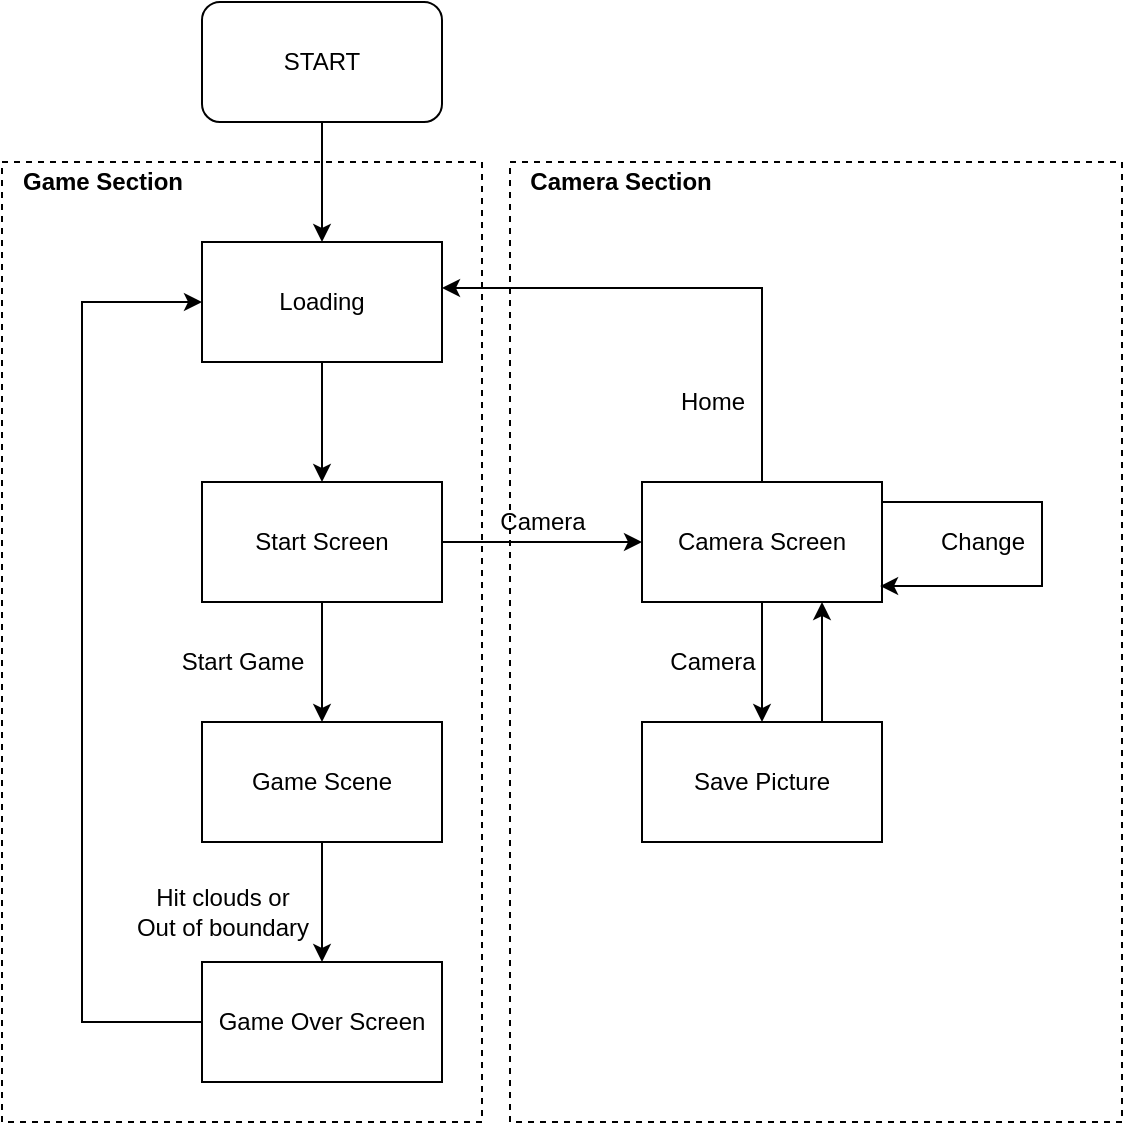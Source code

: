 <mxfile version="13.0.3" type="device"><diagram id="gfOHHKaIdix5ttbwMb0Y" name="ScreenFlow"><mxGraphModel dx="946" dy="614" grid="1" gridSize="10" guides="1" tooltips="1" connect="1" arrows="1" fold="1" page="1" pageScale="1" pageWidth="827" pageHeight="1169" math="0" shadow="0"><root><mxCell id="0"/><mxCell id="1" parent="0"/><mxCell id="quM0I20_FyevDqKixePM-7" style="edgeStyle=orthogonalEdgeStyle;rounded=0;orthogonalLoop=1;jettySize=auto;html=1;entryX=0.5;entryY=0;entryDx=0;entryDy=0;" edge="1" parent="1" source="quM0I20_FyevDqKixePM-1" target="quM0I20_FyevDqKixePM-3"><mxGeometry relative="1" as="geometry"/></mxCell><mxCell id="quM0I20_FyevDqKixePM-12" style="edgeStyle=orthogonalEdgeStyle;rounded=0;orthogonalLoop=1;jettySize=auto;html=1;entryX=0;entryY=0.5;entryDx=0;entryDy=0;exitX=1;exitY=0.5;exitDx=0;exitDy=0;" edge="1" parent="1" source="quM0I20_FyevDqKixePM-3" target="quM0I20_FyevDqKixePM-11"><mxGeometry relative="1" as="geometry"><Array as="points"><mxPoint x="410" y="310"/><mxPoint x="410" y="310"/></Array></mxGeometry></mxCell><mxCell id="quM0I20_FyevDqKixePM-1" value="Loading" style="rounded=0;whiteSpace=wrap;html=1;" vertex="1" parent="1"><mxGeometry x="260" y="160" width="120" height="60" as="geometry"/></mxCell><mxCell id="quM0I20_FyevDqKixePM-6" style="edgeStyle=orthogonalEdgeStyle;rounded=0;orthogonalLoop=1;jettySize=auto;html=1;entryX=0.5;entryY=0;entryDx=0;entryDy=0;" edge="1" parent="1" source="quM0I20_FyevDqKixePM-2" target="quM0I20_FyevDqKixePM-1"><mxGeometry relative="1" as="geometry"/></mxCell><mxCell id="quM0I20_FyevDqKixePM-2" value="START" style="rounded=1;whiteSpace=wrap;html=1;" vertex="1" parent="1"><mxGeometry x="260" y="40" width="120" height="60" as="geometry"/></mxCell><mxCell id="quM0I20_FyevDqKixePM-8" style="edgeStyle=orthogonalEdgeStyle;rounded=0;orthogonalLoop=1;jettySize=auto;html=1;entryX=0.5;entryY=0;entryDx=0;entryDy=0;" edge="1" parent="1" source="quM0I20_FyevDqKixePM-3" target="quM0I20_FyevDqKixePM-4"><mxGeometry relative="1" as="geometry"/></mxCell><mxCell id="quM0I20_FyevDqKixePM-3" value="Start Screen" style="rounded=0;whiteSpace=wrap;html=1;" vertex="1" parent="1"><mxGeometry x="260" y="280" width="120" height="60" as="geometry"/></mxCell><mxCell id="quM0I20_FyevDqKixePM-9" style="edgeStyle=orthogonalEdgeStyle;rounded=0;orthogonalLoop=1;jettySize=auto;html=1;entryX=0.5;entryY=0;entryDx=0;entryDy=0;" edge="1" parent="1" source="quM0I20_FyevDqKixePM-4" target="quM0I20_FyevDqKixePM-5"><mxGeometry relative="1" as="geometry"/></mxCell><mxCell id="quM0I20_FyevDqKixePM-4" value="Game Scene" style="rounded=0;whiteSpace=wrap;html=1;" vertex="1" parent="1"><mxGeometry x="260" y="400" width="120" height="60" as="geometry"/></mxCell><mxCell id="quM0I20_FyevDqKixePM-10" style="edgeStyle=orthogonalEdgeStyle;rounded=0;orthogonalLoop=1;jettySize=auto;html=1;entryX=0;entryY=0.5;entryDx=0;entryDy=0;exitX=0;exitY=0.5;exitDx=0;exitDy=0;" edge="1" parent="1" source="quM0I20_FyevDqKixePM-5" target="quM0I20_FyevDqKixePM-1"><mxGeometry relative="1" as="geometry"><mxPoint x="180" y="270" as="targetPoint"/><Array as="points"><mxPoint x="200" y="550"/><mxPoint x="200" y="190"/></Array></mxGeometry></mxCell><mxCell id="quM0I20_FyevDqKixePM-5" value="Game Over Screen" style="rounded=0;whiteSpace=wrap;html=1;" vertex="1" parent="1"><mxGeometry x="260" y="520" width="120" height="60" as="geometry"/></mxCell><mxCell id="quM0I20_FyevDqKixePM-13" style="edgeStyle=orthogonalEdgeStyle;rounded=0;orthogonalLoop=1;jettySize=auto;html=1;entryX=1;entryY=0.383;entryDx=0;entryDy=0;entryPerimeter=0;" edge="1" parent="1" source="quM0I20_FyevDqKixePM-11" target="quM0I20_FyevDqKixePM-1"><mxGeometry relative="1" as="geometry"><Array as="points"><mxPoint x="540" y="183"/></Array></mxGeometry></mxCell><mxCell id="quM0I20_FyevDqKixePM-15" style="edgeStyle=orthogonalEdgeStyle;rounded=0;orthogonalLoop=1;jettySize=auto;html=1;entryX=0.5;entryY=0;entryDx=0;entryDy=0;" edge="1" parent="1" source="quM0I20_FyevDqKixePM-11" target="quM0I20_FyevDqKixePM-14"><mxGeometry relative="1" as="geometry"/></mxCell><mxCell id="quM0I20_FyevDqKixePM-11" value="Camera Screen" style="rounded=0;whiteSpace=wrap;html=1;" vertex="1" parent="1"><mxGeometry x="480" y="280" width="120" height="60" as="geometry"/></mxCell><mxCell id="quM0I20_FyevDqKixePM-16" style="edgeStyle=orthogonalEdgeStyle;rounded=0;orthogonalLoop=1;jettySize=auto;html=1;entryX=0.75;entryY=1;entryDx=0;entryDy=0;exitX=0.75;exitY=0;exitDx=0;exitDy=0;" edge="1" parent="1" source="quM0I20_FyevDqKixePM-14" target="quM0I20_FyevDqKixePM-11"><mxGeometry relative="1" as="geometry"><mxPoint x="630" y="330" as="targetPoint"/><Array as="points"><mxPoint x="570" y="370"/><mxPoint x="570" y="370"/></Array></mxGeometry></mxCell><mxCell id="quM0I20_FyevDqKixePM-14" value="Save Picture" style="rounded=0;whiteSpace=wrap;html=1;" vertex="1" parent="1"><mxGeometry x="480" y="400" width="120" height="60" as="geometry"/></mxCell><mxCell id="quM0I20_FyevDqKixePM-17" value="Start Game" style="text;html=1;align=center;verticalAlign=middle;resizable=0;points=[];autosize=1;" vertex="1" parent="1"><mxGeometry x="240" y="360" width="80" height="20" as="geometry"/></mxCell><mxCell id="quM0I20_FyevDqKixePM-18" value="Camera" style="text;html=1;align=center;verticalAlign=middle;resizable=0;points=[];autosize=1;" vertex="1" parent="1"><mxGeometry x="400" y="290" width="60" height="20" as="geometry"/></mxCell><mxCell id="quM0I20_FyevDqKixePM-19" value="Home" style="text;html=1;align=center;verticalAlign=middle;resizable=0;points=[];autosize=1;" vertex="1" parent="1"><mxGeometry x="490" y="230" width="50" height="20" as="geometry"/></mxCell><mxCell id="quM0I20_FyevDqKixePM-20" value="Hit clouds or&lt;br&gt;Out of boundary" style="text;html=1;align=center;verticalAlign=middle;resizable=0;points=[];autosize=1;" vertex="1" parent="1"><mxGeometry x="220" y="480" width="100" height="30" as="geometry"/></mxCell><mxCell id="quM0I20_FyevDqKixePM-23" value="Camera" style="text;html=1;align=center;verticalAlign=middle;resizable=0;points=[];autosize=1;" vertex="1" parent="1"><mxGeometry x="485" y="360" width="60" height="20" as="geometry"/></mxCell><mxCell id="quM0I20_FyevDqKixePM-25" style="edgeStyle=orthogonalEdgeStyle;rounded=0;orthogonalLoop=1;jettySize=auto;html=1;entryX=0.992;entryY=0.867;entryDx=0;entryDy=0;entryPerimeter=0;" edge="1" parent="1" source="quM0I20_FyevDqKixePM-11" target="quM0I20_FyevDqKixePM-11"><mxGeometry relative="1" as="geometry"><Array as="points"><mxPoint x="680" y="290"/><mxPoint x="680" y="332"/></Array></mxGeometry></mxCell><mxCell id="quM0I20_FyevDqKixePM-26" value="Change" style="text;html=1;align=center;verticalAlign=middle;resizable=0;points=[];autosize=1;" vertex="1" parent="1"><mxGeometry x="620" y="300" width="60" height="20" as="geometry"/></mxCell><mxCell id="quM0I20_FyevDqKixePM-27" value="" style="rounded=0;whiteSpace=wrap;html=1;fillColor=none;dashed=1;" vertex="1" parent="1"><mxGeometry x="160" y="120" width="240" height="480" as="geometry"/></mxCell><mxCell id="quM0I20_FyevDqKixePM-28" value="" style="rounded=0;whiteSpace=wrap;html=1;fillColor=none;dashed=1;" vertex="1" parent="1"><mxGeometry x="414" y="120" width="306" height="480" as="geometry"/></mxCell><mxCell id="quM0I20_FyevDqKixePM-29" value="Game Section" style="text;html=1;align=center;verticalAlign=middle;resizable=0;points=[];autosize=1;fontStyle=1" vertex="1" parent="1"><mxGeometry x="160" y="120" width="100" height="20" as="geometry"/></mxCell><mxCell id="quM0I20_FyevDqKixePM-30" value="Camera Section" style="text;html=1;align=center;verticalAlign=middle;resizable=0;points=[];autosize=1;fontStyle=1" vertex="1" parent="1"><mxGeometry x="414" y="120" width="110" height="20" as="geometry"/></mxCell></root></mxGraphModel></diagram></mxfile>